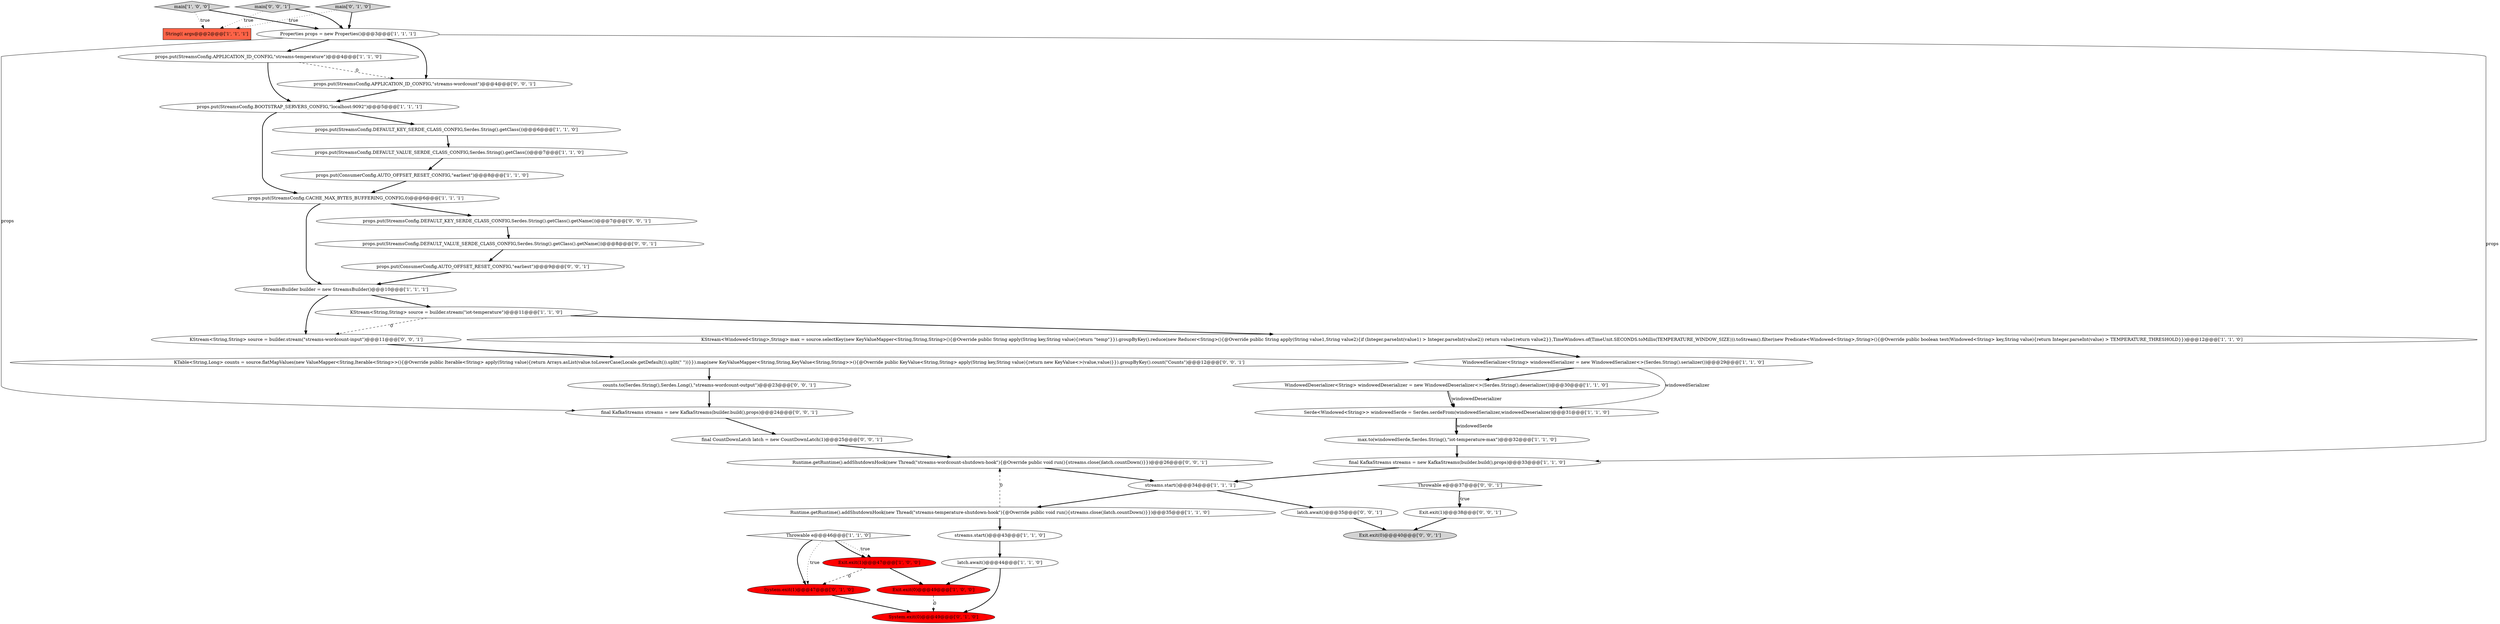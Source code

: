digraph {
30 [style = filled, label = "Runtime.getRuntime().addShutdownHook(new Thread(\"streams-wordcount-shutdown-hook\"){@Override public void run(){streams.close()latch.countDown()}})@@@26@@@['0', '0', '1']", fillcolor = white, shape = ellipse image = "AAA0AAABBB3BBB"];
8 [style = filled, label = "props.put(StreamsConfig.CACHE_MAX_BYTES_BUFFERING_CONFIG,0)@@@6@@@['1', '1', '1']", fillcolor = white, shape = ellipse image = "AAA0AAABBB1BBB"];
28 [style = filled, label = "final KafkaStreams streams = new KafkaStreams(builder.build(),props)@@@24@@@['0', '0', '1']", fillcolor = white, shape = ellipse image = "AAA0AAABBB3BBB"];
1 [style = filled, label = "Runtime.getRuntime().addShutdownHook(new Thread(\"streams-temperature-shutdown-hook\"){@Override public void run(){streams.close()latch.countDown()}})@@@35@@@['1', '1', '0']", fillcolor = white, shape = ellipse image = "AAA0AAABBB1BBB"];
35 [style = filled, label = "props.put(StreamsConfig.DEFAULT_VALUE_SERDE_CLASS_CONFIG,Serdes.String().getClass().getName())@@@8@@@['0', '0', '1']", fillcolor = white, shape = ellipse image = "AAA0AAABBB3BBB"];
7 [style = filled, label = "props.put(StreamsConfig.APPLICATION_ID_CONFIG,\"streams-temperature\")@@@4@@@['1', '1', '0']", fillcolor = white, shape = ellipse image = "AAA0AAABBB1BBB"];
0 [style = filled, label = "WindowedSerializer<String> windowedSerializer = new WindowedSerializer<>(Serdes.String().serializer())@@@29@@@['1', '1', '0']", fillcolor = white, shape = ellipse image = "AAA0AAABBB1BBB"];
32 [style = filled, label = "latch.await()@@@35@@@['0', '0', '1']", fillcolor = white, shape = ellipse image = "AAA0AAABBB3BBB"];
3 [style = filled, label = "Exit.exit(0)@@@49@@@['1', '0', '0']", fillcolor = red, shape = ellipse image = "AAA1AAABBB1BBB"];
40 [style = filled, label = "final CountDownLatch latch = new CountDownLatch(1)@@@25@@@['0', '0', '1']", fillcolor = white, shape = ellipse image = "AAA0AAABBB3BBB"];
4 [style = filled, label = "main['1', '0', '0']", fillcolor = lightgray, shape = diamond image = "AAA0AAABBB1BBB"];
13 [style = filled, label = "WindowedDeserializer<String> windowedDeserializer = new WindowedDeserializer<>(Serdes.String().deserializer())@@@30@@@['1', '1', '0']", fillcolor = white, shape = ellipse image = "AAA0AAABBB1BBB"];
34 [style = filled, label = "Exit.exit(0)@@@40@@@['0', '0', '1']", fillcolor = lightgray, shape = ellipse image = "AAA0AAABBB3BBB"];
10 [style = filled, label = "final KafkaStreams streams = new KafkaStreams(builder.build(),props)@@@33@@@['1', '1', '0']", fillcolor = white, shape = ellipse image = "AAA0AAABBB1BBB"];
19 [style = filled, label = "streams.start()@@@43@@@['1', '1', '0']", fillcolor = white, shape = ellipse image = "AAA0AAABBB1BBB"];
26 [style = filled, label = "System.exit(1)@@@47@@@['0', '1', '0']", fillcolor = red, shape = ellipse image = "AAA1AAABBB2BBB"];
38 [style = filled, label = "props.put(StreamsConfig.APPLICATION_ID_CONFIG,\"streams-wordcount\")@@@4@@@['0', '0', '1']", fillcolor = white, shape = ellipse image = "AAA0AAABBB3BBB"];
22 [style = filled, label = "StreamsBuilder builder = new StreamsBuilder()@@@10@@@['1', '1', '1']", fillcolor = white, shape = ellipse image = "AAA0AAABBB1BBB"];
27 [style = filled, label = "main['0', '0', '1']", fillcolor = lightgray, shape = diamond image = "AAA0AAABBB3BBB"];
20 [style = filled, label = "props.put(StreamsConfig.DEFAULT_VALUE_SERDE_CLASS_CONFIG,Serdes.String().getClass())@@@7@@@['1', '1', '0']", fillcolor = white, shape = ellipse image = "AAA0AAABBB1BBB"];
17 [style = filled, label = "latch.await()@@@44@@@['1', '1', '0']", fillcolor = white, shape = ellipse image = "AAA0AAABBB1BBB"];
16 [style = filled, label = "String(( args@@@2@@@['1', '1', '1']", fillcolor = tomato, shape = box image = "AAA0AAABBB1BBB"];
14 [style = filled, label = "Serde<Windowed<String>> windowedSerde = Serdes.serdeFrom(windowedSerializer,windowedDeserializer)@@@31@@@['1', '1', '0']", fillcolor = white, shape = ellipse image = "AAA0AAABBB1BBB"];
23 [style = filled, label = "KStream<Windowed<String>,String> max = source.selectKey(new KeyValueMapper<String,String,String>(){@Override public String apply(String key,String value){return \"temp\"}}).groupByKey().reduce(new Reducer<String>(){@Override public String apply(String value1,String value2){if (Integer.parseInt(value1) > Integer.parseInt(value2)) return value1return value2}},TimeWindows.of(TimeUnit.SECONDS.toMillis(TEMPERATURE_WINDOW_SIZE))).toStream().filter(new Predicate<Windowed<String>,String>(){@Override public boolean test(Windowed<String> key,String value){return Integer.parseInt(value) > TEMPERATURE_THRESHOLD}})@@@12@@@['1', '1', '0']", fillcolor = white, shape = ellipse image = "AAA0AAABBB1BBB"];
41 [style = filled, label = "KStream<String,String> source = builder.stream(\"streams-wordcount-input\")@@@11@@@['0', '0', '1']", fillcolor = white, shape = ellipse image = "AAA0AAABBB3BBB"];
31 [style = filled, label = "props.put(StreamsConfig.DEFAULT_KEY_SERDE_CLASS_CONFIG,Serdes.String().getClass().getName())@@@7@@@['0', '0', '1']", fillcolor = white, shape = ellipse image = "AAA0AAABBB3BBB"];
15 [style = filled, label = "Exit.exit(1)@@@47@@@['1', '0', '0']", fillcolor = red, shape = ellipse image = "AAA1AAABBB1BBB"];
2 [style = filled, label = "max.to(windowedSerde,Serdes.String(),\"iot-temperature-max\")@@@32@@@['1', '1', '0']", fillcolor = white, shape = ellipse image = "AAA0AAABBB1BBB"];
25 [style = filled, label = "main['0', '1', '0']", fillcolor = lightgray, shape = diamond image = "AAA0AAABBB2BBB"];
24 [style = filled, label = "System.exit(0)@@@49@@@['0', '1', '0']", fillcolor = red, shape = ellipse image = "AAA1AAABBB2BBB"];
9 [style = filled, label = "props.put(ConsumerConfig.AUTO_OFFSET_RESET_CONFIG,\"earliest\")@@@8@@@['1', '1', '0']", fillcolor = white, shape = ellipse image = "AAA0AAABBB1BBB"];
12 [style = filled, label = "props.put(StreamsConfig.BOOTSTRAP_SERVERS_CONFIG,\"localhost:9092\")@@@5@@@['1', '1', '1']", fillcolor = white, shape = ellipse image = "AAA0AAABBB1BBB"];
21 [style = filled, label = "props.put(StreamsConfig.DEFAULT_KEY_SERDE_CLASS_CONFIG,Serdes.String().getClass())@@@6@@@['1', '1', '0']", fillcolor = white, shape = ellipse image = "AAA0AAABBB1BBB"];
37 [style = filled, label = "Exit.exit(1)@@@38@@@['0', '0', '1']", fillcolor = white, shape = ellipse image = "AAA0AAABBB3BBB"];
6 [style = filled, label = "KStream<String,String> source = builder.stream(\"iot-temperature\")@@@11@@@['1', '1', '0']", fillcolor = white, shape = ellipse image = "AAA0AAABBB1BBB"];
18 [style = filled, label = "Properties props = new Properties()@@@3@@@['1', '1', '1']", fillcolor = white, shape = ellipse image = "AAA0AAABBB1BBB"];
36 [style = filled, label = "props.put(ConsumerConfig.AUTO_OFFSET_RESET_CONFIG,\"earliest\")@@@9@@@['0', '0', '1']", fillcolor = white, shape = ellipse image = "AAA0AAABBB3BBB"];
39 [style = filled, label = "KTable<String,Long> counts = source.flatMapValues(new ValueMapper<String,Iterable<String>>(){@Override public Iterable<String> apply(String value){return Arrays.asList(value.toLowerCase(Locale.getDefault()).split(\" \"))}}).map(new KeyValueMapper<String,String,KeyValue<String,String>>(){@Override public KeyValue<String,String> apply(String key,String value){return new KeyValue<>(value,value)}}).groupByKey().count(\"Counts\")@@@12@@@['0', '0', '1']", fillcolor = white, shape = ellipse image = "AAA0AAABBB3BBB"];
5 [style = filled, label = "Throwable e@@@46@@@['1', '1', '0']", fillcolor = white, shape = diamond image = "AAA0AAABBB1BBB"];
11 [style = filled, label = "streams.start()@@@34@@@['1', '1', '1']", fillcolor = white, shape = ellipse image = "AAA0AAABBB1BBB"];
29 [style = filled, label = "Throwable e@@@37@@@['0', '0', '1']", fillcolor = white, shape = diamond image = "AAA0AAABBB3BBB"];
33 [style = filled, label = "counts.to(Serdes.String(),Serdes.Long(),\"streams-wordcount-output\")@@@23@@@['0', '0', '1']", fillcolor = white, shape = ellipse image = "AAA0AAABBB3BBB"];
18->38 [style = bold, label=""];
27->18 [style = bold, label=""];
28->40 [style = bold, label=""];
0->13 [style = bold, label=""];
8->31 [style = bold, label=""];
20->9 [style = bold, label=""];
7->12 [style = bold, label=""];
11->1 [style = bold, label=""];
12->21 [style = bold, label=""];
18->28 [style = solid, label="props"];
6->23 [style = bold, label=""];
1->30 [style = dashed, label="0"];
33->28 [style = bold, label=""];
3->24 [style = dashed, label="0"];
25->18 [style = bold, label=""];
22->41 [style = bold, label=""];
5->26 [style = bold, label=""];
38->12 [style = bold, label=""];
5->15 [style = bold, label=""];
4->18 [style = bold, label=""];
11->32 [style = bold, label=""];
19->17 [style = bold, label=""];
32->34 [style = bold, label=""];
29->37 [style = bold, label=""];
18->10 [style = solid, label="props"];
29->37 [style = dotted, label="true"];
9->8 [style = bold, label=""];
2->10 [style = bold, label=""];
23->0 [style = bold, label=""];
15->3 [style = bold, label=""];
26->24 [style = bold, label=""];
5->15 [style = dotted, label="true"];
27->16 [style = dotted, label="true"];
39->33 [style = bold, label=""];
8->22 [style = bold, label=""];
30->11 [style = bold, label=""];
0->14 [style = solid, label="windowedSerializer"];
17->24 [style = bold, label=""];
21->20 [style = bold, label=""];
31->35 [style = bold, label=""];
12->8 [style = bold, label=""];
37->34 [style = bold, label=""];
7->38 [style = dashed, label="0"];
6->41 [style = dashed, label="0"];
17->3 [style = bold, label=""];
15->26 [style = dashed, label="0"];
5->26 [style = dotted, label="true"];
40->30 [style = bold, label=""];
14->2 [style = bold, label=""];
4->16 [style = dotted, label="true"];
35->36 [style = bold, label=""];
41->39 [style = bold, label=""];
18->7 [style = bold, label=""];
1->19 [style = bold, label=""];
14->2 [style = solid, label="windowedSerde"];
13->14 [style = bold, label=""];
13->14 [style = solid, label="windowedDeserializer"];
25->16 [style = dotted, label="true"];
22->6 [style = bold, label=""];
10->11 [style = bold, label=""];
36->22 [style = bold, label=""];
}
